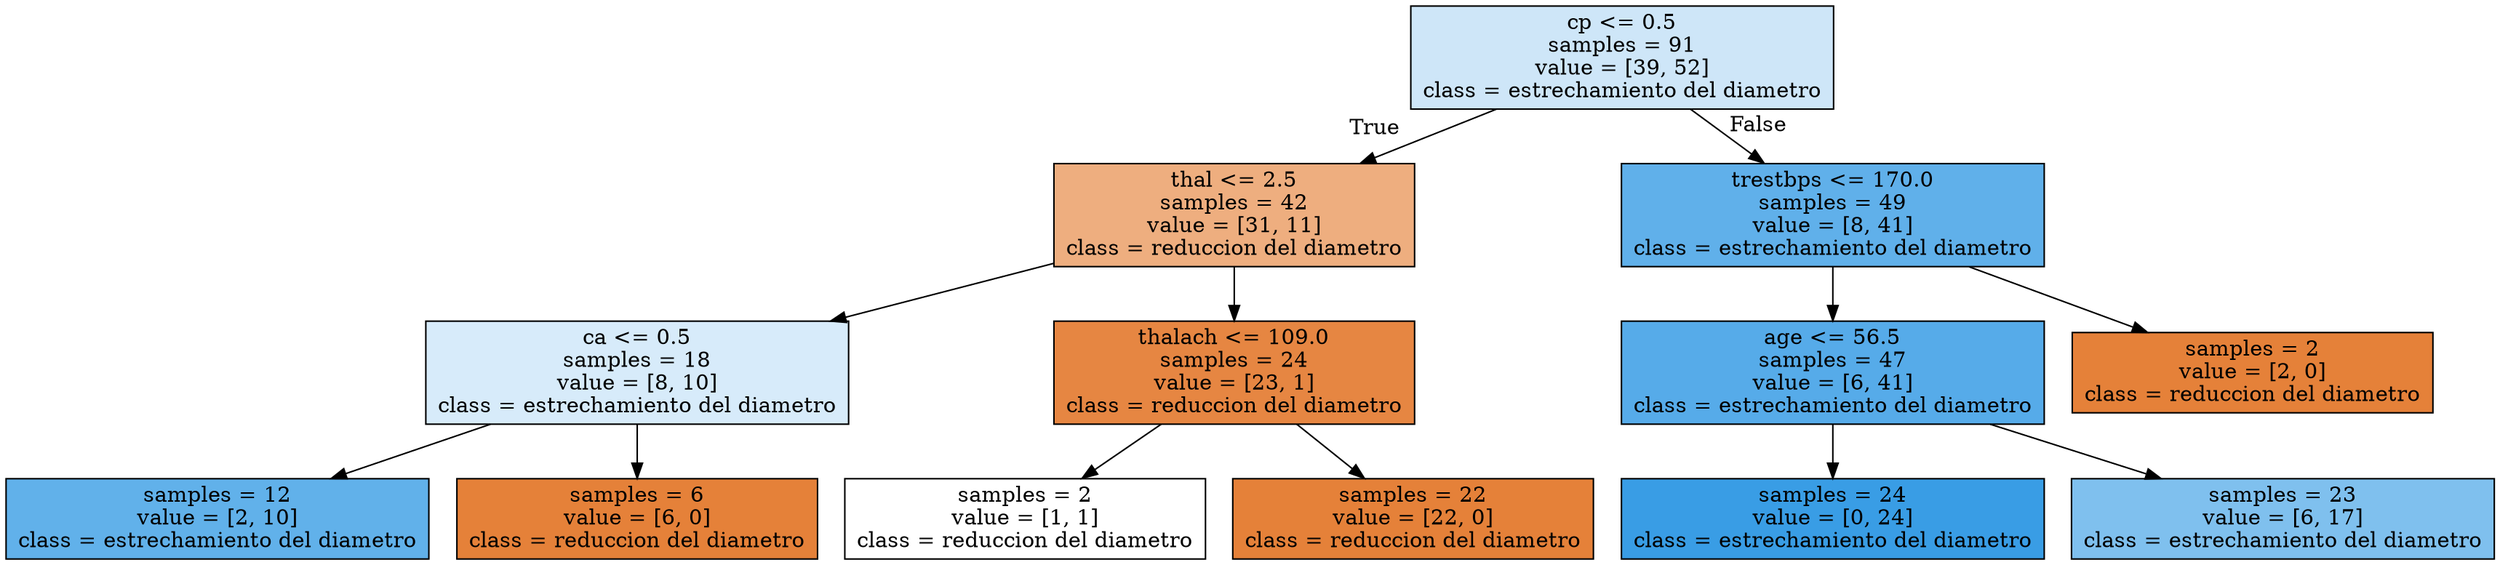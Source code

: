 digraph Tree {
node [shape=box, style="filled", color="black"] ;
0 [label="cp <= 0.5\nsamples = 91\nvalue = [39, 52]\nclass = estrechamiento del diametro", fillcolor="#cee6f8"] ;
1 [label="thal <= 2.5\nsamples = 42\nvalue = [31, 11]\nclass = reduccion del diametro", fillcolor="#eeae7f"] ;
0 -> 1 [labeldistance=2.5, labelangle=45, headlabel="True"] ;
2 [label="ca <= 0.5\nsamples = 18\nvalue = [8, 10]\nclass = estrechamiento del diametro", fillcolor="#d7ebfa"] ;
1 -> 2 ;
3 [label="samples = 12\nvalue = [2, 10]\nclass = estrechamiento del diametro", fillcolor="#61b1ea"] ;
2 -> 3 ;
4 [label="samples = 6\nvalue = [6, 0]\nclass = reduccion del diametro", fillcolor="#e58139"] ;
2 -> 4 ;
5 [label="thalach <= 109.0\nsamples = 24\nvalue = [23, 1]\nclass = reduccion del diametro", fillcolor="#e68642"] ;
1 -> 5 ;
6 [label="samples = 2\nvalue = [1, 1]\nclass = reduccion del diametro", fillcolor="#ffffff"] ;
5 -> 6 ;
7 [label="samples = 22\nvalue = [22, 0]\nclass = reduccion del diametro", fillcolor="#e58139"] ;
5 -> 7 ;
8 [label="trestbps <= 170.0\nsamples = 49\nvalue = [8, 41]\nclass = estrechamiento del diametro", fillcolor="#60b0ea"] ;
0 -> 8 [labeldistance=2.5, labelangle=-45, headlabel="False"] ;
9 [label="age <= 56.5\nsamples = 47\nvalue = [6, 41]\nclass = estrechamiento del diametro", fillcolor="#56abe9"] ;
8 -> 9 ;
10 [label="samples = 24\nvalue = [0, 24]\nclass = estrechamiento del diametro", fillcolor="#399de5"] ;
9 -> 10 ;
11 [label="samples = 23\nvalue = [6, 17]\nclass = estrechamiento del diametro", fillcolor="#7fc0ee"] ;
9 -> 11 ;
12 [label="samples = 2\nvalue = [2, 0]\nclass = reduccion del diametro", fillcolor="#e58139"] ;
8 -> 12 ;
}